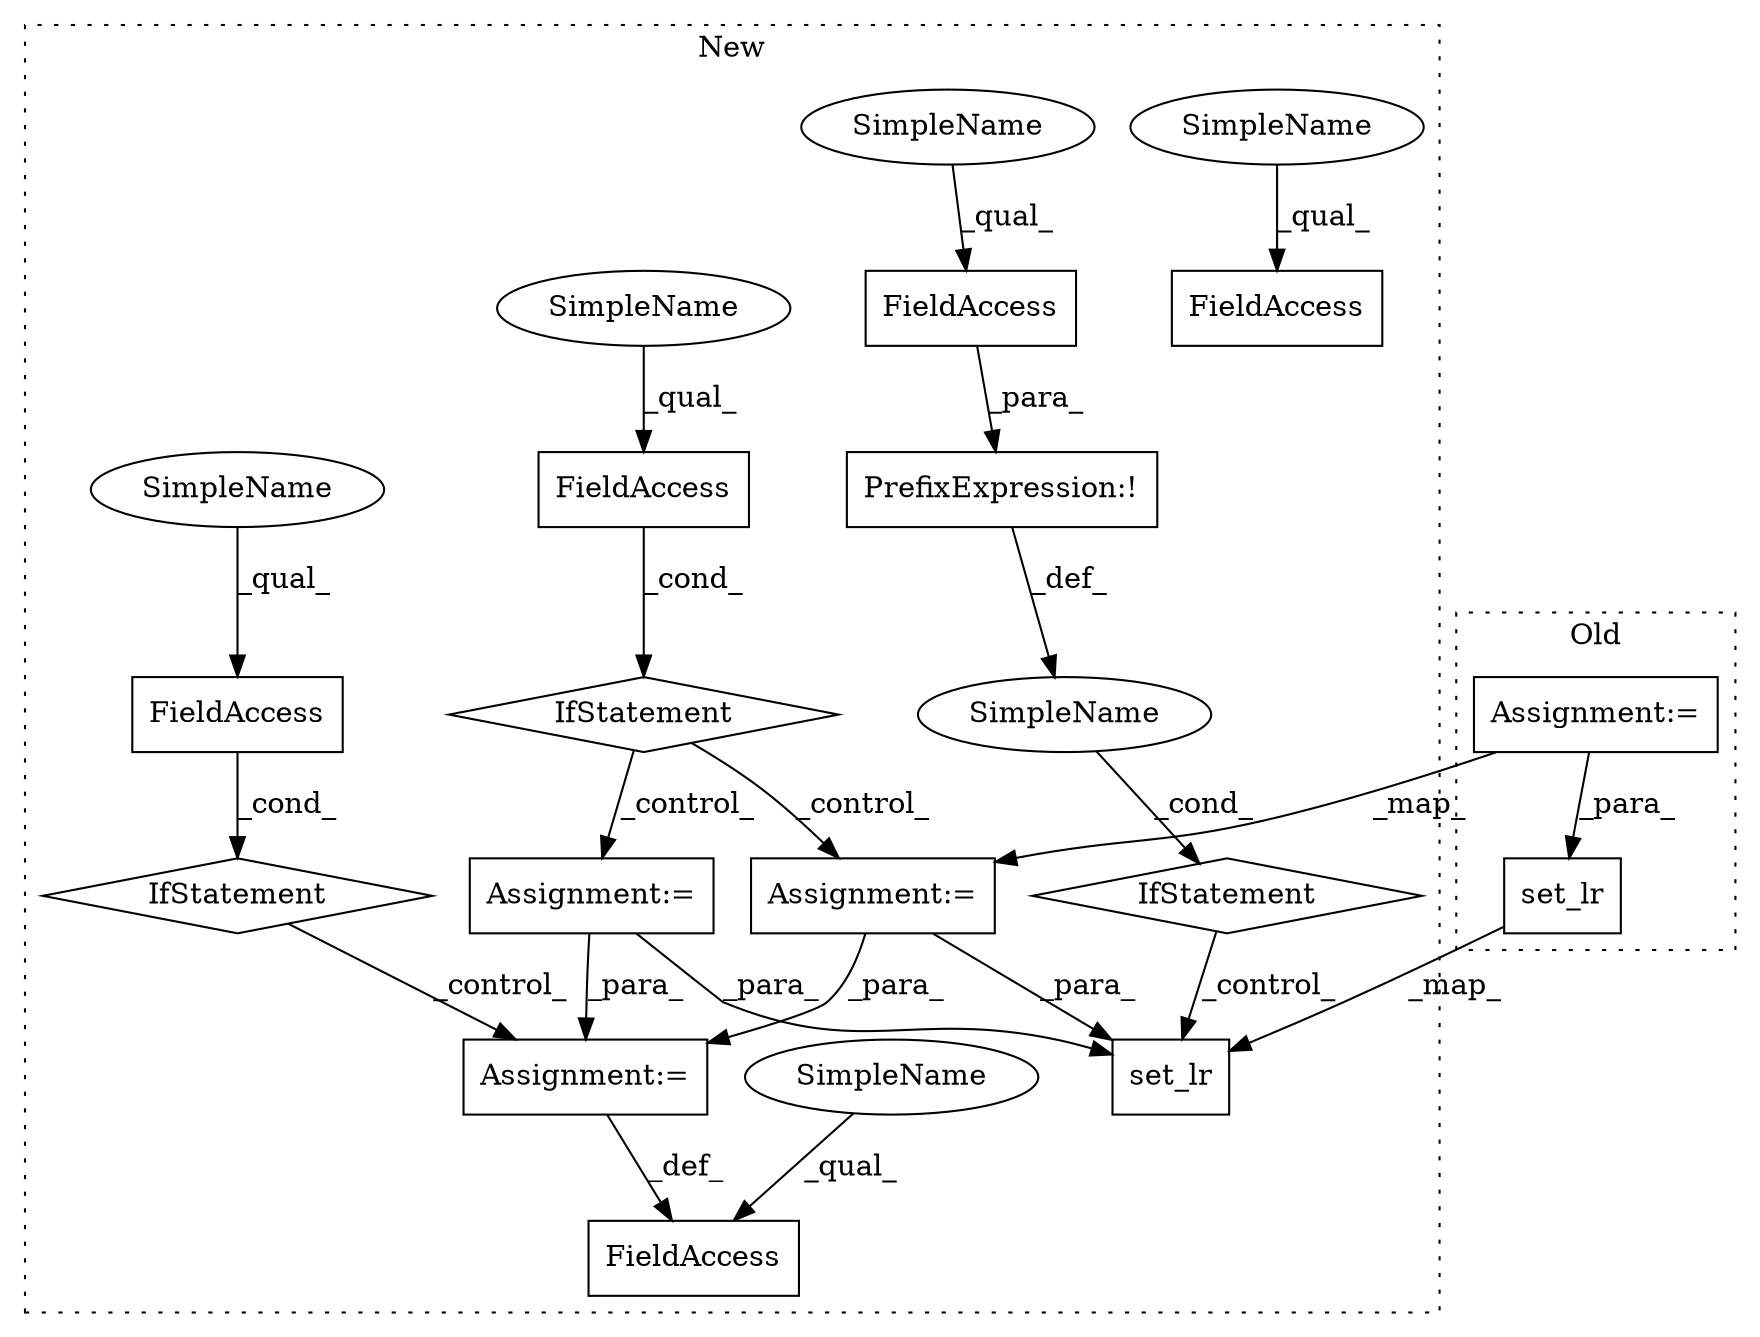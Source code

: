 digraph G {
subgraph cluster0 {
1 [label="set_lr" a="32" s="4655,4686" l="7,1" shape="box"];
6 [label="Assignment:=" a="7" s="3941" l="1" shape="box"];
label = "Old";
style="dotted";
}
subgraph cluster1 {
2 [label="set_lr" a="32" s="4920,4951" l="7,1" shape="box"];
3 [label="Assignment:=" a="7" s="4146" l="1" shape="box"];
4 [label="IfStatement" a="25" s="3957,3982" l="4,2" shape="diamond"];
5 [label="PrefixExpression:!" a="38" s="4479" l="1" shape="box"];
7 [label="Assignment:=" a="7" s="4001" l="1" shape="box"];
8 [label="FieldAccess" a="22" s="4480" l="21" shape="box"];
9 [label="FieldAccess" a="22" s="8437" l="21" shape="box"];
10 [label="FieldAccess" a="22" s="7508" l="14" shape="box"];
11 [label="SimpleName" a="42" s="" l="" shape="ellipse"];
12 [label="IfStatement" a="25" s="4475,4501" l="4,2" shape="diamond"];
13 [label="FieldAccess" a="22" s="3961" l="21" shape="box"];
14 [label="FieldAccess" a="22" s="7473" l="21" shape="box"];
15 [label="IfStatement" a="25" s="7469,7494" l="4,2" shape="diamond"];
16 [label="Assignment:=" a="7" s="7522" l="1" shape="box"];
17 [label="SimpleName" a="42" s="8437" l="3" shape="ellipse"];
18 [label="SimpleName" a="42" s="3961" l="3" shape="ellipse"];
19 [label="SimpleName" a="42" s="7473" l="3" shape="ellipse"];
20 [label="SimpleName" a="42" s="7508" l="3" shape="ellipse"];
21 [label="SimpleName" a="42" s="4480" l="3" shape="ellipse"];
label = "New";
style="dotted";
}
1 -> 2 [label="_map_"];
3 -> 2 [label="_para_"];
3 -> 16 [label="_para_"];
4 -> 7 [label="_control_"];
4 -> 3 [label="_control_"];
5 -> 11 [label="_def_"];
6 -> 7 [label="_map_"];
6 -> 1 [label="_para_"];
7 -> 2 [label="_para_"];
7 -> 16 [label="_para_"];
8 -> 5 [label="_para_"];
11 -> 12 [label="_cond_"];
12 -> 2 [label="_control_"];
13 -> 4 [label="_cond_"];
14 -> 15 [label="_cond_"];
15 -> 16 [label="_control_"];
16 -> 10 [label="_def_"];
17 -> 9 [label="_qual_"];
18 -> 13 [label="_qual_"];
19 -> 14 [label="_qual_"];
20 -> 10 [label="_qual_"];
21 -> 8 [label="_qual_"];
}